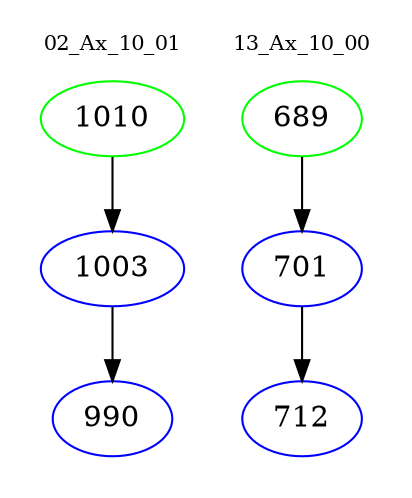 digraph{
subgraph cluster_0 {
color = white
label = "02_Ax_10_01";
fontsize=10;
T0_1010 [label="1010", color="green"]
T0_1010 -> T0_1003 [color="black"]
T0_1003 [label="1003", color="blue"]
T0_1003 -> T0_990 [color="black"]
T0_990 [label="990", color="blue"]
}
subgraph cluster_1 {
color = white
label = "13_Ax_10_00";
fontsize=10;
T1_689 [label="689", color="green"]
T1_689 -> T1_701 [color="black"]
T1_701 [label="701", color="blue"]
T1_701 -> T1_712 [color="black"]
T1_712 [label="712", color="blue"]
}
}
